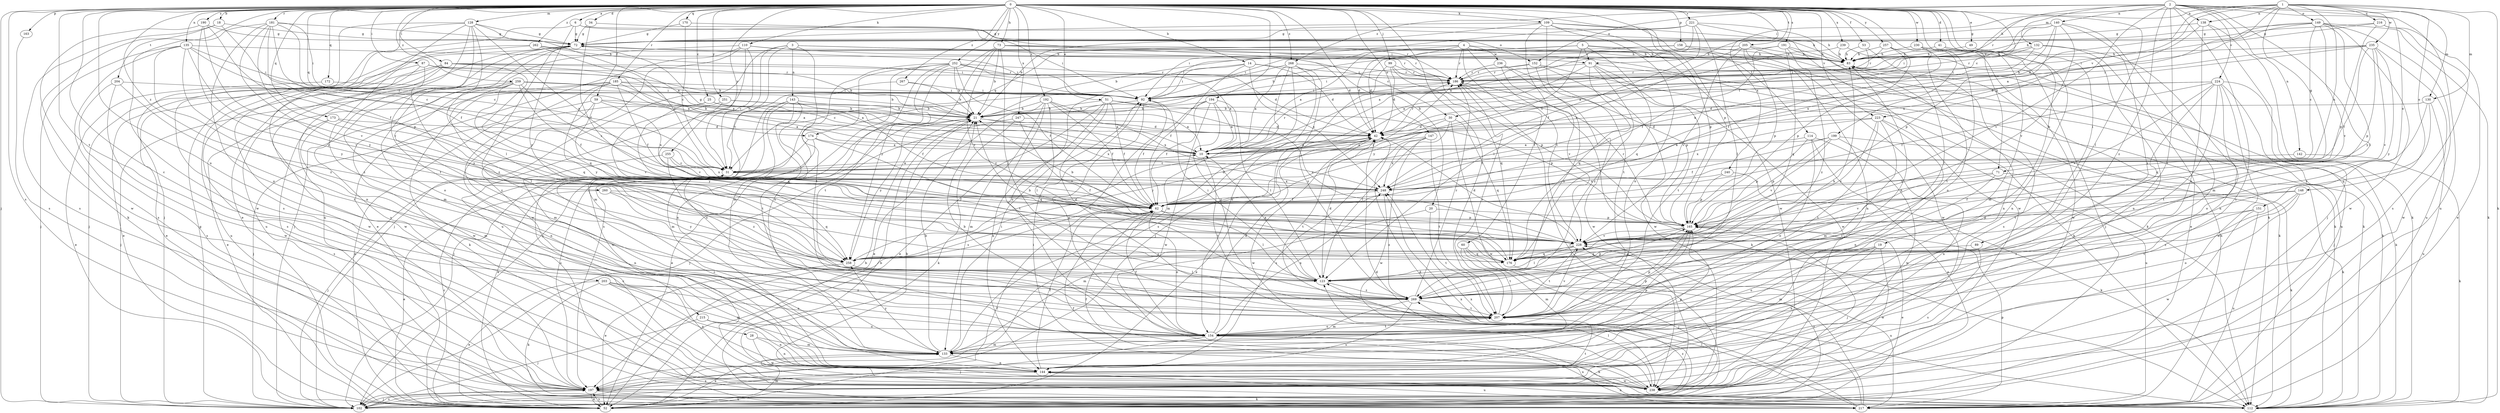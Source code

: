 strict digraph  {
0;
1;
2;
3;
4;
5;
6;
10;
14;
18;
19;
20;
21;
25;
28;
30;
31;
34;
41;
42;
49;
51;
52;
53;
59;
60;
62;
71;
72;
73;
83;
84;
87;
89;
91;
92;
99;
102;
109;
110;
112;
114;
123;
128;
130;
132;
133;
135;
138;
140;
142;
143;
144;
147;
148;
149;
151;
152;
154;
158;
163;
165;
170;
172;
173;
174;
176;
181;
185;
186;
190;
191;
192;
194;
197;
199;
203;
204;
205;
207;
215;
216;
217;
221;
223;
224;
228;
230;
235;
236;
238;
239;
240;
247;
248;
251;
252;
255;
257;
258;
259;
260;
262;
267;
268;
269;
0 -> 6  [label=a];
0 -> 14  [label=b];
0 -> 18  [label=b];
0 -> 19  [label=b];
0 -> 20  [label=b];
0 -> 25  [label=c];
0 -> 28  [label=c];
0 -> 30  [label=c];
0 -> 34  [label=d];
0 -> 41  [label=d];
0 -> 49  [label=e];
0 -> 51  [label=e];
0 -> 53  [label=f];
0 -> 59  [label=f];
0 -> 71  [label=g];
0 -> 73  [label=h];
0 -> 84  [label=i];
0 -> 87  [label=i];
0 -> 89  [label=i];
0 -> 99  [label=j];
0 -> 102  [label=j];
0 -> 109  [label=k];
0 -> 110  [label=k];
0 -> 114  [label=l];
0 -> 123  [label=l];
0 -> 128  [label=m];
0 -> 135  [label=n];
0 -> 147  [label=o];
0 -> 158  [label=p];
0 -> 163  [label=p];
0 -> 165  [label=p];
0 -> 170  [label=q];
0 -> 172  [label=q];
0 -> 173  [label=q];
0 -> 174  [label=q];
0 -> 181  [label=r];
0 -> 185  [label=r];
0 -> 190  [label=s];
0 -> 191  [label=s];
0 -> 192  [label=s];
0 -> 194  [label=s];
0 -> 197  [label=s];
0 -> 199  [label=t];
0 -> 203  [label=t];
0 -> 204  [label=t];
0 -> 205  [label=t];
0 -> 207  [label=t];
0 -> 215  [label=u];
0 -> 221  [label=v];
0 -> 223  [label=v];
0 -> 230  [label=w];
0 -> 239  [label=x];
0 -> 240  [label=x];
0 -> 247  [label=x];
0 -> 251  [label=y];
0 -> 252  [label=y];
0 -> 255  [label=y];
0 -> 257  [label=y];
0 -> 259  [label=z];
0 -> 260  [label=z];
0 -> 262  [label=z];
0 -> 267  [label=z];
0 -> 268  [label=z];
1 -> 10  [label=a];
1 -> 42  [label=d];
1 -> 71  [label=g];
1 -> 83  [label=h];
1 -> 91  [label=i];
1 -> 112  [label=k];
1 -> 130  [label=m];
1 -> 138  [label=n];
1 -> 148  [label=o];
1 -> 149  [label=o];
1 -> 216  [label=u];
1 -> 223  [label=v];
1 -> 235  [label=w];
1 -> 248  [label=x];
2 -> 123  [label=l];
2 -> 130  [label=m];
2 -> 132  [label=m];
2 -> 138  [label=n];
2 -> 140  [label=n];
2 -> 142  [label=n];
2 -> 151  [label=o];
2 -> 152  [label=o];
2 -> 186  [label=r];
2 -> 197  [label=s];
2 -> 207  [label=t];
2 -> 217  [label=u];
2 -> 224  [label=v];
2 -> 228  [label=v];
2 -> 268  [label=z];
2 -> 269  [label=z];
3 -> 30  [label=c];
3 -> 31  [label=c];
3 -> 91  [label=i];
3 -> 102  [label=j];
3 -> 133  [label=m];
3 -> 143  [label=n];
3 -> 207  [label=t];
4 -> 10  [label=a];
4 -> 42  [label=d];
4 -> 60  [label=f];
4 -> 83  [label=h];
4 -> 112  [label=k];
4 -> 174  [label=q];
4 -> 186  [label=r];
4 -> 228  [label=v];
4 -> 236  [label=w];
5 -> 21  [label=b];
5 -> 83  [label=h];
5 -> 91  [label=i];
5 -> 92  [label=i];
5 -> 112  [label=k];
5 -> 176  [label=q];
5 -> 258  [label=y];
6 -> 72  [label=g];
6 -> 83  [label=h];
6 -> 144  [label=n];
6 -> 152  [label=o];
6 -> 258  [label=y];
10 -> 31  [label=c];
10 -> 72  [label=g];
10 -> 186  [label=r];
10 -> 207  [label=t];
14 -> 42  [label=d];
14 -> 62  [label=f];
14 -> 92  [label=i];
14 -> 154  [label=o];
14 -> 186  [label=r];
14 -> 248  [label=x];
18 -> 31  [label=c];
18 -> 72  [label=g];
18 -> 112  [label=k];
18 -> 197  [label=s];
19 -> 133  [label=m];
19 -> 144  [label=n];
19 -> 154  [label=o];
19 -> 176  [label=q];
19 -> 238  [label=w];
20 -> 133  [label=m];
20 -> 165  [label=p];
20 -> 207  [label=t];
21 -> 42  [label=d];
21 -> 52  [label=e];
21 -> 248  [label=x];
21 -> 258  [label=y];
25 -> 10  [label=a];
25 -> 21  [label=b];
25 -> 52  [label=e];
25 -> 176  [label=q];
28 -> 133  [label=m];
28 -> 144  [label=n];
28 -> 238  [label=w];
30 -> 42  [label=d];
30 -> 123  [label=l];
30 -> 176  [label=q];
30 -> 238  [label=w];
30 -> 258  [label=y];
31 -> 10  [label=a];
31 -> 62  [label=f];
31 -> 102  [label=j];
31 -> 248  [label=x];
34 -> 62  [label=f];
34 -> 72  [label=g];
34 -> 92  [label=i];
41 -> 83  [label=h];
41 -> 133  [label=m];
41 -> 144  [label=n];
42 -> 10  [label=a];
42 -> 52  [label=e];
42 -> 186  [label=r];
42 -> 207  [label=t];
42 -> 238  [label=w];
49 -> 83  [label=h];
49 -> 144  [label=n];
51 -> 21  [label=b];
51 -> 52  [label=e];
51 -> 62  [label=f];
51 -> 144  [label=n];
51 -> 165  [label=p];
51 -> 207  [label=t];
51 -> 228  [label=v];
52 -> 21  [label=b];
52 -> 31  [label=c];
52 -> 42  [label=d];
52 -> 62  [label=f];
52 -> 133  [label=m];
52 -> 197  [label=s];
52 -> 228  [label=v];
53 -> 83  [label=h];
53 -> 92  [label=i];
53 -> 123  [label=l];
59 -> 10  [label=a];
59 -> 21  [label=b];
59 -> 102  [label=j];
59 -> 144  [label=n];
59 -> 228  [label=v];
59 -> 248  [label=x];
60 -> 102  [label=j];
60 -> 133  [label=m];
60 -> 176  [label=q];
60 -> 207  [label=t];
62 -> 42  [label=d];
62 -> 123  [label=l];
62 -> 154  [label=o];
62 -> 165  [label=p];
62 -> 186  [label=r];
71 -> 112  [label=k];
71 -> 228  [label=v];
71 -> 248  [label=x];
71 -> 269  [label=z];
72 -> 83  [label=h];
72 -> 92  [label=i];
72 -> 133  [label=m];
72 -> 154  [label=o];
72 -> 197  [label=s];
72 -> 217  [label=u];
72 -> 269  [label=z];
73 -> 21  [label=b];
73 -> 42  [label=d];
73 -> 83  [label=h];
73 -> 123  [label=l];
73 -> 133  [label=m];
73 -> 186  [label=r];
73 -> 228  [label=v];
73 -> 258  [label=y];
83 -> 186  [label=r];
83 -> 197  [label=s];
84 -> 10  [label=a];
84 -> 21  [label=b];
84 -> 52  [label=e];
84 -> 176  [label=q];
84 -> 186  [label=r];
84 -> 197  [label=s];
84 -> 217  [label=u];
84 -> 238  [label=w];
87 -> 10  [label=a];
87 -> 21  [label=b];
87 -> 52  [label=e];
87 -> 186  [label=r];
87 -> 238  [label=w];
87 -> 258  [label=y];
89 -> 176  [label=q];
89 -> 197  [label=s];
91 -> 10  [label=a];
91 -> 112  [label=k];
91 -> 176  [label=q];
91 -> 186  [label=r];
91 -> 207  [label=t];
91 -> 238  [label=w];
91 -> 269  [label=z];
92 -> 21  [label=b];
92 -> 62  [label=f];
92 -> 154  [label=o];
99 -> 42  [label=d];
99 -> 102  [label=j];
99 -> 165  [label=p];
99 -> 176  [label=q];
99 -> 186  [label=r];
102 -> 72  [label=g];
102 -> 197  [label=s];
102 -> 228  [label=v];
102 -> 269  [label=z];
109 -> 21  [label=b];
109 -> 72  [label=g];
109 -> 112  [label=k];
109 -> 123  [label=l];
109 -> 154  [label=o];
109 -> 165  [label=p];
109 -> 207  [label=t];
109 -> 238  [label=w];
110 -> 31  [label=c];
110 -> 52  [label=e];
110 -> 83  [label=h];
110 -> 102  [label=j];
110 -> 186  [label=r];
110 -> 217  [label=u];
110 -> 238  [label=w];
112 -> 62  [label=f];
112 -> 83  [label=h];
112 -> 144  [label=n];
112 -> 248  [label=x];
114 -> 10  [label=a];
114 -> 52  [label=e];
114 -> 154  [label=o];
114 -> 165  [label=p];
114 -> 238  [label=w];
123 -> 10  [label=a];
123 -> 42  [label=d];
123 -> 92  [label=i];
123 -> 165  [label=p];
123 -> 269  [label=z];
128 -> 10  [label=a];
128 -> 52  [label=e];
128 -> 72  [label=g];
128 -> 102  [label=j];
128 -> 123  [label=l];
128 -> 197  [label=s];
128 -> 207  [label=t];
128 -> 217  [label=u];
128 -> 248  [label=x];
130 -> 21  [label=b];
130 -> 176  [label=q];
130 -> 217  [label=u];
130 -> 258  [label=y];
132 -> 10  [label=a];
132 -> 52  [label=e];
132 -> 83  [label=h];
132 -> 144  [label=n];
132 -> 186  [label=r];
133 -> 21  [label=b];
133 -> 52  [label=e];
133 -> 92  [label=i];
133 -> 144  [label=n];
133 -> 165  [label=p];
133 -> 258  [label=y];
135 -> 31  [label=c];
135 -> 83  [label=h];
135 -> 92  [label=i];
135 -> 102  [label=j];
135 -> 197  [label=s];
135 -> 228  [label=v];
135 -> 258  [label=y];
135 -> 269  [label=z];
138 -> 72  [label=g];
138 -> 102  [label=j];
138 -> 112  [label=k];
138 -> 154  [label=o];
138 -> 248  [label=x];
140 -> 72  [label=g];
140 -> 92  [label=i];
140 -> 133  [label=m];
140 -> 165  [label=p];
140 -> 186  [label=r];
140 -> 228  [label=v];
140 -> 248  [label=x];
140 -> 269  [label=z];
142 -> 31  [label=c];
142 -> 112  [label=k];
143 -> 21  [label=b];
143 -> 62  [label=f];
143 -> 102  [label=j];
143 -> 133  [label=m];
143 -> 154  [label=o];
143 -> 207  [label=t];
143 -> 238  [label=w];
144 -> 31  [label=c];
144 -> 62  [label=f];
144 -> 165  [label=p];
144 -> 197  [label=s];
144 -> 217  [label=u];
144 -> 238  [label=w];
147 -> 10  [label=a];
147 -> 197  [label=s];
147 -> 207  [label=t];
147 -> 238  [label=w];
147 -> 248  [label=x];
148 -> 62  [label=f];
148 -> 154  [label=o];
148 -> 207  [label=t];
148 -> 228  [label=v];
148 -> 269  [label=z];
149 -> 31  [label=c];
149 -> 72  [label=g];
149 -> 83  [label=h];
149 -> 92  [label=i];
149 -> 112  [label=k];
149 -> 217  [label=u];
149 -> 228  [label=v];
149 -> 238  [label=w];
149 -> 258  [label=y];
151 -> 165  [label=p];
151 -> 217  [label=u];
151 -> 238  [label=w];
151 -> 269  [label=z];
152 -> 92  [label=i];
152 -> 112  [label=k];
152 -> 186  [label=r];
152 -> 238  [label=w];
152 -> 269  [label=z];
154 -> 21  [label=b];
154 -> 42  [label=d];
154 -> 62  [label=f];
154 -> 102  [label=j];
154 -> 112  [label=k];
154 -> 133  [label=m];
154 -> 165  [label=p];
154 -> 207  [label=t];
154 -> 217  [label=u];
154 -> 248  [label=x];
158 -> 10  [label=a];
158 -> 42  [label=d];
158 -> 83  [label=h];
158 -> 144  [label=n];
163 -> 197  [label=s];
165 -> 21  [label=b];
165 -> 52  [label=e];
165 -> 102  [label=j];
165 -> 123  [label=l];
165 -> 186  [label=r];
165 -> 228  [label=v];
170 -> 31  [label=c];
170 -> 72  [label=g];
170 -> 186  [label=r];
172 -> 52  [label=e];
172 -> 92  [label=i];
173 -> 42  [label=d];
173 -> 133  [label=m];
173 -> 197  [label=s];
173 -> 228  [label=v];
174 -> 10  [label=a];
174 -> 52  [label=e];
174 -> 176  [label=q];
174 -> 197  [label=s];
176 -> 21  [label=b];
176 -> 217  [label=u];
181 -> 31  [label=c];
181 -> 62  [label=f];
181 -> 72  [label=g];
181 -> 92  [label=i];
181 -> 154  [label=o];
181 -> 165  [label=p];
181 -> 228  [label=v];
181 -> 238  [label=w];
181 -> 258  [label=y];
185 -> 10  [label=a];
185 -> 21  [label=b];
185 -> 62  [label=f];
185 -> 92  [label=i];
185 -> 112  [label=k];
185 -> 133  [label=m];
185 -> 238  [label=w];
185 -> 258  [label=y];
186 -> 92  [label=i];
186 -> 112  [label=k];
190 -> 62  [label=f];
190 -> 72  [label=g];
190 -> 228  [label=v];
190 -> 238  [label=w];
190 -> 258  [label=y];
191 -> 62  [label=f];
191 -> 83  [label=h];
191 -> 92  [label=i];
191 -> 144  [label=n];
191 -> 176  [label=q];
191 -> 269  [label=z];
192 -> 10  [label=a];
192 -> 21  [label=b];
192 -> 52  [label=e];
192 -> 62  [label=f];
192 -> 123  [label=l];
192 -> 133  [label=m];
192 -> 207  [label=t];
192 -> 248  [label=x];
194 -> 10  [label=a];
194 -> 21  [label=b];
194 -> 62  [label=f];
194 -> 123  [label=l];
194 -> 197  [label=s];
194 -> 238  [label=w];
194 -> 269  [label=z];
197 -> 52  [label=e];
197 -> 102  [label=j];
197 -> 112  [label=k];
197 -> 207  [label=t];
197 -> 217  [label=u];
199 -> 10  [label=a];
199 -> 62  [label=f];
199 -> 112  [label=k];
199 -> 144  [label=n];
199 -> 165  [label=p];
199 -> 228  [label=v];
203 -> 52  [label=e];
203 -> 112  [label=k];
203 -> 133  [label=m];
203 -> 144  [label=n];
203 -> 154  [label=o];
203 -> 269  [label=z];
204 -> 92  [label=i];
204 -> 197  [label=s];
204 -> 207  [label=t];
204 -> 238  [label=w];
205 -> 21  [label=b];
205 -> 83  [label=h];
205 -> 112  [label=k];
205 -> 165  [label=p];
205 -> 228  [label=v];
205 -> 238  [label=w];
205 -> 248  [label=x];
207 -> 83  [label=h];
207 -> 154  [label=o];
207 -> 165  [label=p];
207 -> 186  [label=r];
207 -> 228  [label=v];
215 -> 102  [label=j];
215 -> 144  [label=n];
215 -> 154  [label=o];
216 -> 21  [label=b];
216 -> 52  [label=e];
216 -> 72  [label=g];
216 -> 165  [label=p];
216 -> 197  [label=s];
217 -> 21  [label=b];
217 -> 42  [label=d];
217 -> 83  [label=h];
217 -> 123  [label=l];
217 -> 165  [label=p];
217 -> 186  [label=r];
217 -> 248  [label=x];
221 -> 10  [label=a];
221 -> 62  [label=f];
221 -> 72  [label=g];
221 -> 83  [label=h];
221 -> 92  [label=i];
221 -> 123  [label=l];
221 -> 238  [label=w];
223 -> 42  [label=d];
223 -> 133  [label=m];
223 -> 144  [label=n];
223 -> 207  [label=t];
223 -> 217  [label=u];
223 -> 228  [label=v];
223 -> 248  [label=x];
224 -> 42  [label=d];
224 -> 62  [label=f];
224 -> 92  [label=i];
224 -> 102  [label=j];
224 -> 112  [label=k];
224 -> 154  [label=o];
224 -> 176  [label=q];
224 -> 207  [label=t];
224 -> 228  [label=v];
224 -> 238  [label=w];
228 -> 42  [label=d];
228 -> 123  [label=l];
228 -> 176  [label=q];
228 -> 207  [label=t];
228 -> 258  [label=y];
230 -> 62  [label=f];
230 -> 83  [label=h];
230 -> 102  [label=j];
230 -> 207  [label=t];
230 -> 238  [label=w];
235 -> 42  [label=d];
235 -> 62  [label=f];
235 -> 83  [label=h];
235 -> 92  [label=i];
235 -> 165  [label=p];
235 -> 228  [label=v];
235 -> 238  [label=w];
235 -> 258  [label=y];
236 -> 165  [label=p];
236 -> 186  [label=r];
236 -> 228  [label=v];
236 -> 238  [label=w];
238 -> 21  [label=b];
238 -> 31  [label=c];
238 -> 62  [label=f];
238 -> 92  [label=i];
238 -> 123  [label=l];
239 -> 31  [label=c];
239 -> 83  [label=h];
239 -> 217  [label=u];
240 -> 112  [label=k];
240 -> 165  [label=p];
240 -> 248  [label=x];
247 -> 42  [label=d];
247 -> 102  [label=j];
247 -> 112  [label=k];
247 -> 228  [label=v];
248 -> 62  [label=f];
248 -> 269  [label=z];
251 -> 21  [label=b];
251 -> 42  [label=d];
251 -> 228  [label=v];
251 -> 258  [label=y];
252 -> 10  [label=a];
252 -> 21  [label=b];
252 -> 42  [label=d];
252 -> 62  [label=f];
252 -> 102  [label=j];
252 -> 144  [label=n];
252 -> 154  [label=o];
252 -> 186  [label=r];
252 -> 197  [label=s];
252 -> 207  [label=t];
255 -> 31  [label=c];
255 -> 144  [label=n];
255 -> 248  [label=x];
255 -> 269  [label=z];
257 -> 83  [label=h];
257 -> 154  [label=o];
257 -> 165  [label=p];
257 -> 186  [label=r];
257 -> 248  [label=x];
258 -> 42  [label=d];
258 -> 52  [label=e];
258 -> 123  [label=l];
259 -> 10  [label=a];
259 -> 52  [label=e];
259 -> 62  [label=f];
259 -> 92  [label=i];
259 -> 102  [label=j];
259 -> 123  [label=l];
259 -> 176  [label=q];
259 -> 248  [label=x];
259 -> 269  [label=z];
260 -> 52  [label=e];
260 -> 62  [label=f];
260 -> 176  [label=q];
260 -> 258  [label=y];
262 -> 31  [label=c];
262 -> 83  [label=h];
262 -> 92  [label=i];
262 -> 102  [label=j];
262 -> 269  [label=z];
267 -> 21  [label=b];
267 -> 31  [label=c];
267 -> 92  [label=i];
268 -> 10  [label=a];
268 -> 31  [label=c];
268 -> 133  [label=m];
268 -> 154  [label=o];
268 -> 186  [label=r];
268 -> 197  [label=s];
268 -> 269  [label=z];
269 -> 83  [label=h];
269 -> 133  [label=m];
269 -> 186  [label=r];
269 -> 197  [label=s];
269 -> 207  [label=t];
}
